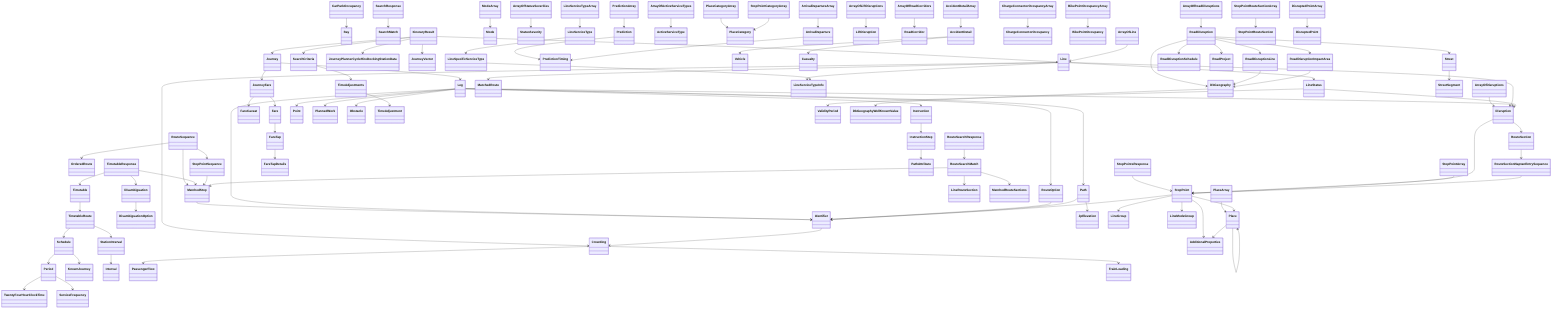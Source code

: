classDiagram
    RouteSequence --> OrderedRoute
    RouteSequence --> MatchedStop
    RouteSequence --> StopPointSequence
    RouteSearchResponse --> RouteSearchMatch
    TimetableResponse --> MatchedStop
    TimetableResponse --> Disambiguation
    TimetableResponse --> Timetable
    CarParkOccupancy --> Bay
    SearchResponse --> SearchMatch
    StopPointsResponse --> StopPoint
    ItineraryResult --> Line
    ItineraryResult --> Journey
    ItineraryResult --> JourneyPlannerCycleHireDockingStationData
    ItineraryResult --> JourneyVector
    ItineraryResult --> SearchCriteria
    ModeArray --> Mode
    ArrayOfStatusSeverities --> StatusSeverity
    ArrayOfLine --> Line
    StopPointArray --> StopPoint
    ArrayOfDisruptions --> Disruption
    PredictionArray --> Prediction
    ArrayOfActiveServiceTypes --> ActiveServiceType
    PlaceCategoryArray --> PlaceCategory
    PlaceArray --> Place
    AccidentDetailArray --> AccidentDetail
    ArrayOfLiftDisruptions --> LiftDisruption
    ArrayOfRoadCorridors --> RoadCorridor
    ArrayOfRoadDisruptions --> RoadDisruption
    ChargeConnectorOccupancyArray --> ChargeConnectorOccupancy
    BikePointOccupancyArray --> BikePointOccupancy
    StopPointCategoryArray --> PlaceCategory
    LineServiceTypeArray --> LineServiceType
    ArrivalDepartureArray --> ArrivalDeparture
    StopPointRouteSectionArray --> StopPointRouteSection
    DisruptedPointArray --> DisruptedPoint
    StopPointSequence --> MatchedStop
    RouteSearchMatch --> LineRouteSection
    RouteSearchMatch --> MatchedStop
    RouteSearchMatch --> MatchedRouteSections
    Disambiguation --> DisambiguationOption
    Timetable --> TimetableRoute
    Journey --> JourneyFare
    Journey --> Leg
    SearchCriteria --> TimeAdjustments
    Line --> Crowding
    Line --> MatchedRoute
    Line --> LineServiceTypeInfo
    Line --> LineStatus
    Line --> Disruption
    Prediction --> PredictionTiming
    AccidentDetail --> Vehicle
    AccidentDetail --> Casualty
    RoadDisruption --> RoadDisruptionLine
    RoadDisruption --> DbGeography
    RoadDisruption --> RoadDisruptionImpactArea
    RoadDisruption --> RoadDisruptionSchedule
    RoadDisruption --> RoadProject
    RoadDisruption --> Street
    LineServiceType --> LineSpecificServiceType
    ArrivalDeparture --> PredictionTiming
    MatchedStop --> Identifier
    TimetableRoute --> Schedule
    TimetableRoute --> StationInterval
    JourneyFare --> Fare
    JourneyFare --> FareCaveat
    Leg --> Identifier
    Leg --> Instruction
    Leg --> Point
    Leg --> PlannedWork
    Leg --> RouteOption
    Leg --> Obstacle
    Leg --> Path
    Leg --> Disruption
    TimeAdjustments --> TimeAdjustment
    LineStatus --> Disruption
    LineStatus --> ValidityPeriod
    RoadDisruptionLine --> DbGeography
    RoadDisruptionImpactArea --> DbGeography
    Street --> StreetSegment
    LineSpecificServiceType --> LineServiceTypeInfo
    Schedule --> Period
    Schedule --> KnownJourney
    StationInterval --> Interval
    Fare --> FareTap
    Instruction --> InstructionStep
    RouteOption --> Identifier
    Path --> Identifier
    Path --> JpElevation
    Disruption --> RouteSection
    Disruption --> StopPoint
    DbGeography --> DbGeographyWellKnownValue
    Period --> TwentyFourHourClockTime
    Period --> ServiceFrequency
    FareTap --> FareTapDetails
    InstructionStep --> PathAttribute
    RouteSection --> RouteSectionNaptanEntrySequence
    RouteSectionNaptanEntrySequence --> StopPoint
    StopPoint --> Identifier
    StopPoint --> Place
    StopPoint --> AdditionalProperties
    StopPoint --> LineGroup
    StopPoint --> LineModeGroup
    Identifier --> Crowding
    Crowding --> PassengerFlow
    Crowding --> TrainLoading
    Place --> AdditionalProperties
    Place --> Place